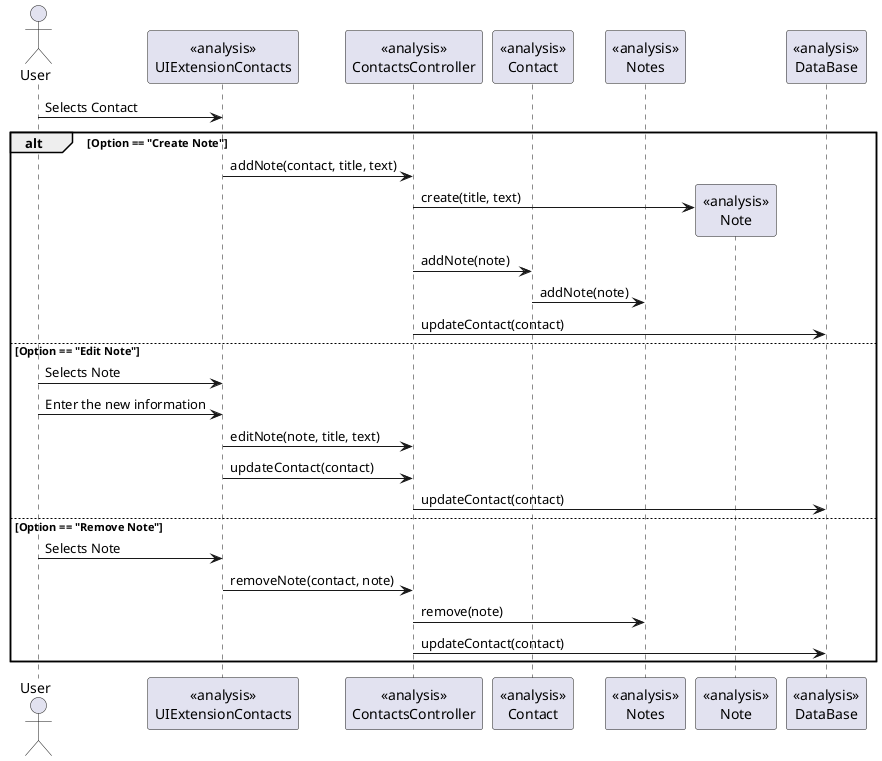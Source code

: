 @startuml doc-files/comments_extension_uc_analysis_crm_04_01.png
  actor User 
  participant "<<analysis>>\nUIExtensionContacts" as UII
  participant "<<analysis>>\nContactsController" as ctrll
  participant "<<analysis>>\nContact" as contact
  participant "<<analysis>>\nNotes" as notes
  participant "<<analysis>>\nNote" as note
  participant "<<analysis>>\nDataBase" as db
  

  User -> UII : Selects Contact

  alt Option == "Create Note"

    UII -> ctrll: addNote(contact, title, text)

    create note
    ctrll -> note: create(title, text)
    
    ctrll -> contact: addNote(note)
    contact -> notes: addNote(note)

    ctrll -> db: updateContact(contact)

  else Option == "Edit Note"
    User -> UII: Selects Note
    User -> UII: Enter the new information
    
    UII -> ctrll: editNote(note, title, text)

    UII -> ctrll: updateContact(contact)
    ctrll -> db: updateContact(contact)
  else Option == "Remove Note"
    User -> UII: Selects Note
    UII -> ctrll: removeNote(contact, note)
    ctrll -> notes: remove(note)
    ctrll -> db: updateContact(contact)
  end 
  @enduml
